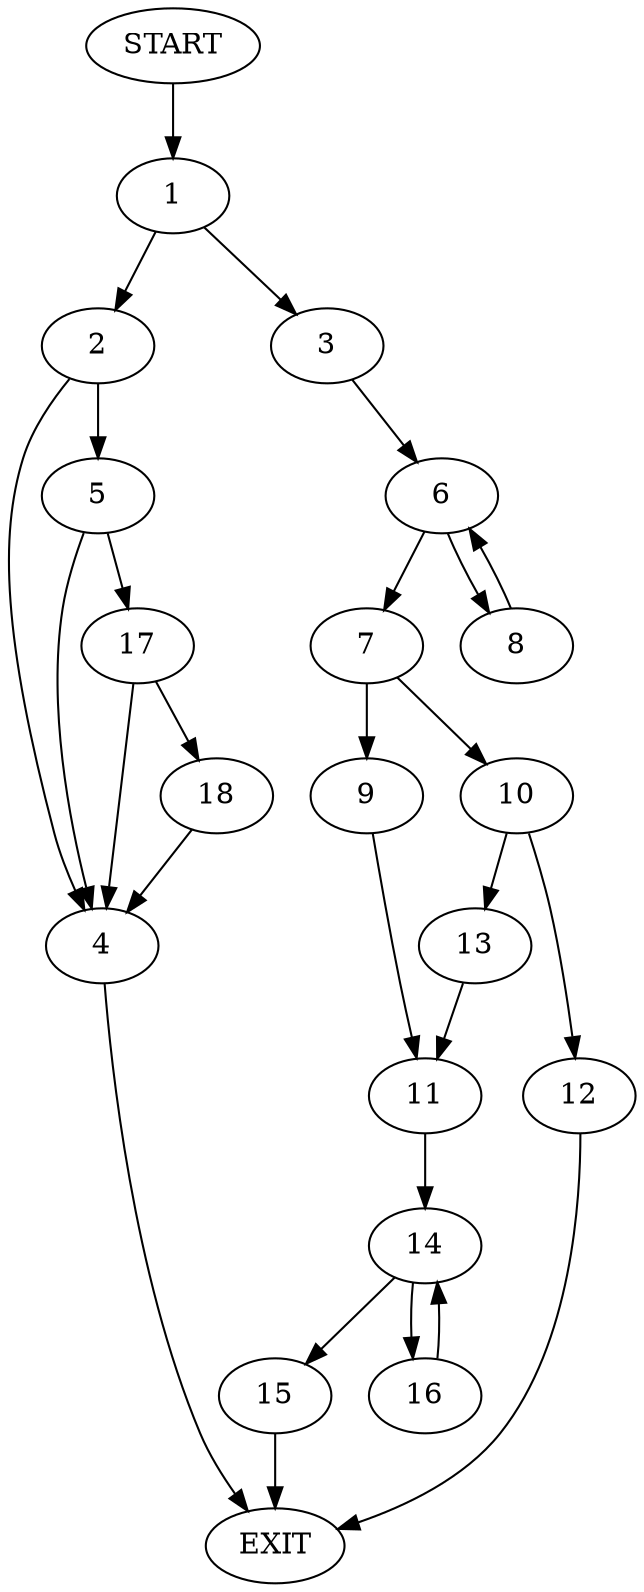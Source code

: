 digraph {
0 [label="START"]
19 [label="EXIT"]
0 -> 1
1 -> 2
1 -> 3
2 -> 4
2 -> 5
3 -> 6
6 -> 7
6 -> 8
8 -> 6
7 -> 9
7 -> 10
9 -> 11
10 -> 12
10 -> 13
11 -> 14
12 -> 19
13 -> 11
14 -> 15
14 -> 16
16 -> 14
15 -> 19
4 -> 19
5 -> 4
5 -> 17
17 -> 4
17 -> 18
18 -> 4
}
